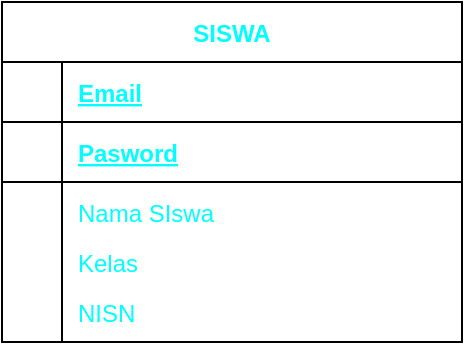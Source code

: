 <mxfile version="15.1.4" type="github">
  <diagram id="heyDnT-MD-f0kGU7w2JP" name="Page-1">
    <mxGraphModel dx="1718" dy="450" grid="1" gridSize="10" guides="1" tooltips="1" connect="1" arrows="1" fold="1" page="1" pageScale="1" pageWidth="850" pageHeight="1100" math="0" shadow="0">
      <root>
        <mxCell id="0" />
        <mxCell id="1" parent="0" />
        <mxCell id="1sU5u6UgiOwXq2H6431P-1" value="SISWA" style="shape=table;startSize=30;container=1;collapsible=1;childLayout=tableLayout;fixedRows=1;rowLines=0;fontStyle=1;align=center;resizeLast=1;fontColor=#00FFFF;" parent="1" vertex="1">
          <mxGeometry x="-800" y="40" width="230" height="170" as="geometry" />
        </mxCell>
        <mxCell id="hjJ_T7TfcstUG2nuirOJ-1" style="shape=partialRectangle;collapsible=0;dropTarget=0;pointerEvents=0;fillColor=none;top=0;left=0;bottom=1;right=0;points=[[0,0.5],[1,0.5]];portConstraint=eastwest;" vertex="1" parent="1sU5u6UgiOwXq2H6431P-1">
          <mxGeometry y="30" width="230" height="30" as="geometry" />
        </mxCell>
        <mxCell id="hjJ_T7TfcstUG2nuirOJ-2" style="shape=partialRectangle;connectable=0;fillColor=none;top=0;left=0;bottom=0;right=0;fontStyle=1;overflow=hidden;fontColor=#00FFFF;" vertex="1" parent="hjJ_T7TfcstUG2nuirOJ-1">
          <mxGeometry width="30" height="30" as="geometry" />
        </mxCell>
        <mxCell id="hjJ_T7TfcstUG2nuirOJ-3" value="Email" style="shape=partialRectangle;connectable=0;fillColor=none;top=0;left=0;bottom=0;right=0;align=left;spacingLeft=6;fontStyle=5;overflow=hidden;fontColor=#00FFFF;" vertex="1" parent="hjJ_T7TfcstUG2nuirOJ-1">
          <mxGeometry x="30" width="200" height="30" as="geometry" />
        </mxCell>
        <mxCell id="1sU5u6UgiOwXq2H6431P-2" value="" style="shape=partialRectangle;collapsible=0;dropTarget=0;pointerEvents=0;fillColor=none;top=0;left=0;bottom=1;right=0;points=[[0,0.5],[1,0.5]];portConstraint=eastwest;" parent="1sU5u6UgiOwXq2H6431P-1" vertex="1">
          <mxGeometry y="60" width="230" height="30" as="geometry" />
        </mxCell>
        <mxCell id="1sU5u6UgiOwXq2H6431P-3" value="" style="shape=partialRectangle;connectable=0;fillColor=none;top=0;left=0;bottom=0;right=0;fontStyle=1;overflow=hidden;fontColor=#00FFFF;" parent="1sU5u6UgiOwXq2H6431P-2" vertex="1">
          <mxGeometry width="30" height="30" as="geometry" />
        </mxCell>
        <mxCell id="1sU5u6UgiOwXq2H6431P-4" value="Pasword" style="shape=partialRectangle;connectable=0;fillColor=none;top=0;left=0;bottom=0;right=0;align=left;spacingLeft=6;fontStyle=5;overflow=hidden;fontColor=#00FFFF;" parent="1sU5u6UgiOwXq2H6431P-2" vertex="1">
          <mxGeometry x="30" width="200" height="30" as="geometry" />
        </mxCell>
        <mxCell id="1sU5u6UgiOwXq2H6431P-5" value="" style="shape=partialRectangle;collapsible=0;dropTarget=0;pointerEvents=0;fillColor=none;top=0;left=0;bottom=0;right=0;points=[[0,0.5],[1,0.5]];portConstraint=eastwest;" parent="1sU5u6UgiOwXq2H6431P-1" vertex="1">
          <mxGeometry y="90" width="230" height="30" as="geometry" />
        </mxCell>
        <mxCell id="1sU5u6UgiOwXq2H6431P-6" value="" style="shape=partialRectangle;connectable=0;fillColor=none;top=0;left=0;bottom=0;right=0;editable=1;overflow=hidden;" parent="1sU5u6UgiOwXq2H6431P-5" vertex="1">
          <mxGeometry width="30" height="30" as="geometry" />
        </mxCell>
        <mxCell id="1sU5u6UgiOwXq2H6431P-7" value="Nama SIswa" style="shape=partialRectangle;connectable=0;fillColor=none;top=0;left=0;bottom=0;right=0;align=left;spacingLeft=6;overflow=hidden;fontColor=#00FFFF;" parent="1sU5u6UgiOwXq2H6431P-5" vertex="1">
          <mxGeometry x="30" width="200" height="30" as="geometry" />
        </mxCell>
        <mxCell id="1sU5u6UgiOwXq2H6431P-8" value="" style="shape=partialRectangle;collapsible=0;dropTarget=0;pointerEvents=0;fillColor=none;top=0;left=0;bottom=0;right=0;points=[[0,0.5],[1,0.5]];portConstraint=eastwest;" parent="1sU5u6UgiOwXq2H6431P-1" vertex="1">
          <mxGeometry y="120" width="230" height="20" as="geometry" />
        </mxCell>
        <mxCell id="1sU5u6UgiOwXq2H6431P-9" value="" style="shape=partialRectangle;connectable=0;fillColor=none;top=0;left=0;bottom=0;right=0;editable=1;overflow=hidden;" parent="1sU5u6UgiOwXq2H6431P-8" vertex="1">
          <mxGeometry width="30" height="20" as="geometry" />
        </mxCell>
        <mxCell id="1sU5u6UgiOwXq2H6431P-10" value="Kelas" style="shape=partialRectangle;connectable=0;fillColor=none;top=0;left=0;bottom=0;right=0;align=left;spacingLeft=6;overflow=hidden;fontColor=#00FFFF;" parent="1sU5u6UgiOwXq2H6431P-8" vertex="1">
          <mxGeometry x="30" width="200" height="20" as="geometry" />
        </mxCell>
        <mxCell id="1sU5u6UgiOwXq2H6431P-11" value="" style="shape=partialRectangle;collapsible=0;dropTarget=0;pointerEvents=0;fillColor=none;top=0;left=0;bottom=0;right=0;points=[[0,0.5],[1,0.5]];portConstraint=eastwest;" parent="1sU5u6UgiOwXq2H6431P-1" vertex="1">
          <mxGeometry y="140" width="230" height="30" as="geometry" />
        </mxCell>
        <mxCell id="1sU5u6UgiOwXq2H6431P-12" value="" style="shape=partialRectangle;connectable=0;fillColor=none;top=0;left=0;bottom=0;right=0;editable=1;overflow=hidden;" parent="1sU5u6UgiOwXq2H6431P-11" vertex="1">
          <mxGeometry width="30" height="30" as="geometry" />
        </mxCell>
        <mxCell id="1sU5u6UgiOwXq2H6431P-13" value="NISN" style="shape=partialRectangle;connectable=0;fillColor=none;top=0;left=0;bottom=0;right=0;align=left;spacingLeft=6;overflow=hidden;fontColor=#00FFFF;" parent="1sU5u6UgiOwXq2H6431P-11" vertex="1">
          <mxGeometry x="30" width="200" height="30" as="geometry" />
        </mxCell>
      </root>
    </mxGraphModel>
  </diagram>
</mxfile>
